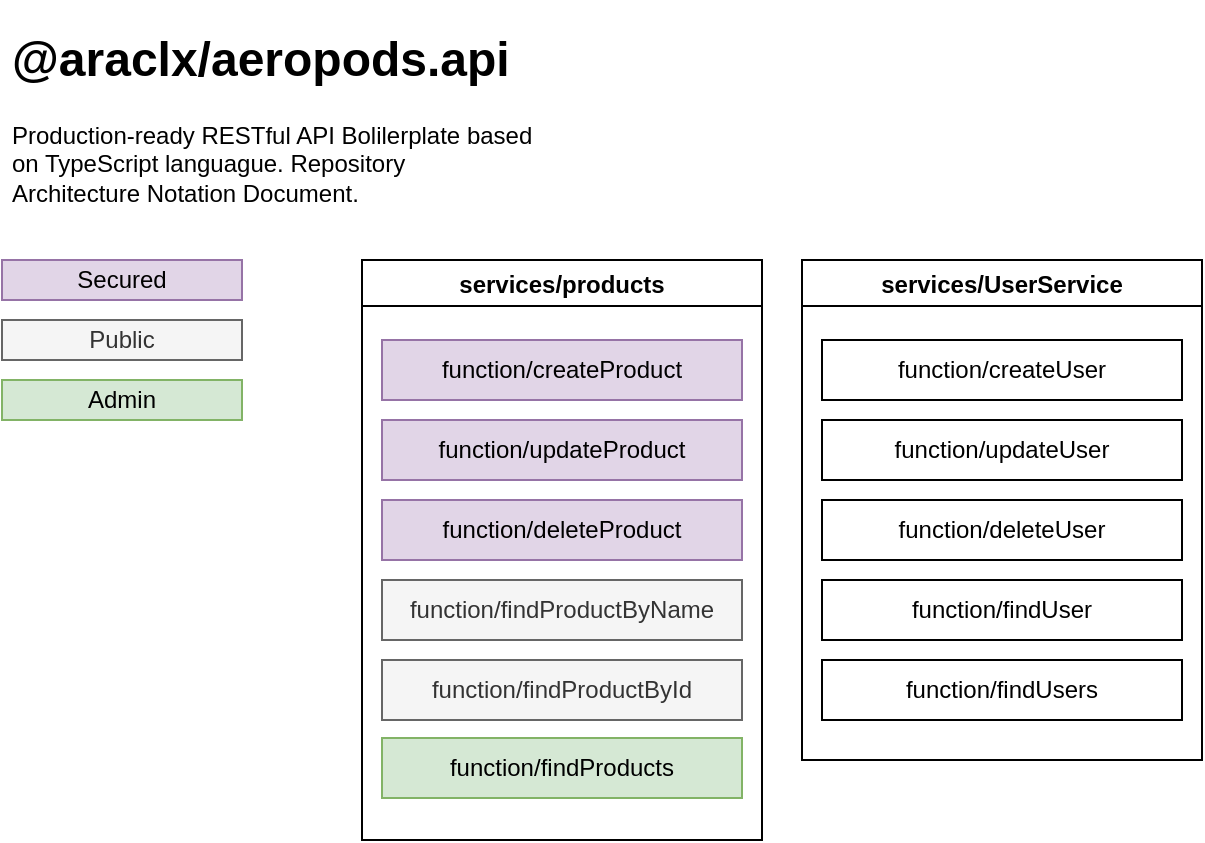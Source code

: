 <mxfile version="13.5.1" type="device"><diagram id="7ep61pp5IGHF226OiS2Q" name="Page-1"><mxGraphModel dx="1092" dy="759" grid="1" gridSize="10" guides="1" tooltips="1" connect="1" arrows="1" fold="1" page="1" pageScale="1" pageWidth="1169" pageHeight="827" math="0" shadow="0"><root><mxCell id="0"/><mxCell id="1" parent="0"/><mxCell id="Dd5W992fZzU2vLUcIEbC-14" value="&lt;h1&gt;@araclx/aeropods.api&lt;/h1&gt;&lt;p&gt;Production-ready RESTful API Bolilerplate based on TypeScript languague. Repository Architecture Notation Document.&lt;/p&gt;" style="text;html=1;strokeColor=none;fillColor=none;spacing=5;spacingTop=-20;whiteSpace=wrap;overflow=hidden;rounded=0;" parent="1" vertex="1"><mxGeometry x="40" y="40" width="270" height="120" as="geometry"/></mxCell><mxCell id="Dd5W992fZzU2vLUcIEbC-15" value="services/UserService" style="swimlane;fillColor=none;" parent="1" vertex="1"><mxGeometry x="440" y="160" width="200" height="250" as="geometry"/></mxCell><mxCell id="Dd5W992fZzU2vLUcIEbC-16" value="function/createUser" style="rounded=0;whiteSpace=wrap;html=1;fillColor=none;" parent="Dd5W992fZzU2vLUcIEbC-15" vertex="1"><mxGeometry x="10" y="40" width="180" height="30" as="geometry"/></mxCell><mxCell id="Dd5W992fZzU2vLUcIEbC-17" value="function/updateUser" style="rounded=0;whiteSpace=wrap;html=1;fillColor=none;" parent="Dd5W992fZzU2vLUcIEbC-15" vertex="1"><mxGeometry x="10" y="80" width="180" height="30" as="geometry"/></mxCell><mxCell id="Dd5W992fZzU2vLUcIEbC-18" value="function/deleteUser" style="rounded=0;whiteSpace=wrap;html=1;fillColor=none;" parent="Dd5W992fZzU2vLUcIEbC-15" vertex="1"><mxGeometry x="10" y="120" width="180" height="30" as="geometry"/></mxCell><mxCell id="Dd5W992fZzU2vLUcIEbC-19" value="function/findUser" style="rounded=0;whiteSpace=wrap;html=1;fillColor=none;" parent="Dd5W992fZzU2vLUcIEbC-15" vertex="1"><mxGeometry x="10" y="160" width="180" height="30" as="geometry"/></mxCell><mxCell id="Dd5W992fZzU2vLUcIEbC-20" value="function/findUsers" style="rounded=0;whiteSpace=wrap;html=1;fillColor=none;" parent="Dd5W992fZzU2vLUcIEbC-15" vertex="1"><mxGeometry x="10" y="200" width="180" height="30" as="geometry"/></mxCell><mxCell id="gPHUEt7nQXxUDbInqYlU-1" value="services/products" style="swimlane;" vertex="1" parent="1"><mxGeometry x="220" y="160" width="200" height="290" as="geometry"><mxRectangle x="220" y="160" width="140" height="23" as="alternateBounds"/></mxGeometry></mxCell><mxCell id="gPHUEt7nQXxUDbInqYlU-2" value="function/createProduct" style="rounded=0;whiteSpace=wrap;html=1;fillColor=#e1d5e7;strokeColor=#9673a6;" vertex="1" parent="gPHUEt7nQXxUDbInqYlU-1"><mxGeometry x="10" y="40" width="180" height="30" as="geometry"/></mxCell><mxCell id="gPHUEt7nQXxUDbInqYlU-3" value="function/updateProduct" style="rounded=0;whiteSpace=wrap;html=1;fillColor=#e1d5e7;strokeColor=#9673a6;" vertex="1" parent="gPHUEt7nQXxUDbInqYlU-1"><mxGeometry x="10" y="80" width="180" height="30" as="geometry"/></mxCell><mxCell id="gPHUEt7nQXxUDbInqYlU-4" value="function/deleteProduct" style="rounded=0;whiteSpace=wrap;html=1;fillColor=#e1d5e7;strokeColor=#9673a6;" vertex="1" parent="gPHUEt7nQXxUDbInqYlU-1"><mxGeometry x="10" y="120" width="180" height="30" as="geometry"/></mxCell><mxCell id="gPHUEt7nQXxUDbInqYlU-5" value="function/findProductByName" style="rounded=0;whiteSpace=wrap;html=1;fillColor=#f5f5f5;strokeColor=#666666;fontColor=#333333;" vertex="1" parent="gPHUEt7nQXxUDbInqYlU-1"><mxGeometry x="10" y="160" width="180" height="30" as="geometry"/></mxCell><mxCell id="gPHUEt7nQXxUDbInqYlU-6" value="function/findProductById" style="rounded=0;whiteSpace=wrap;html=1;fillColor=#f5f5f5;strokeColor=#666666;fontColor=#333333;" vertex="1" parent="gPHUEt7nQXxUDbInqYlU-1"><mxGeometry x="10" y="200" width="180" height="30" as="geometry"/></mxCell><mxCell id="gPHUEt7nQXxUDbInqYlU-7" value="function/findProducts" style="rounded=0;whiteSpace=wrap;html=1;fillColor=#d5e8d4;strokeColor=#82b366;" vertex="1" parent="gPHUEt7nQXxUDbInqYlU-1"><mxGeometry x="10" y="239" width="180" height="30" as="geometry"/></mxCell><mxCell id="gPHUEt7nQXxUDbInqYlU-9" value="Secured" style="rounded=0;whiteSpace=wrap;html=1;fillColor=#e1d5e7;strokeColor=#9673a6;" vertex="1" parent="1"><mxGeometry x="40" y="160" width="120" height="20" as="geometry"/></mxCell><mxCell id="gPHUEt7nQXxUDbInqYlU-10" value="Public" style="rounded=0;whiteSpace=wrap;html=1;fillColor=#f5f5f5;strokeColor=#666666;fontColor=#333333;" vertex="1" parent="1"><mxGeometry x="40" y="190" width="120" height="20" as="geometry"/></mxCell><mxCell id="gPHUEt7nQXxUDbInqYlU-11" value="Admin" style="rounded=0;whiteSpace=wrap;html=1;fillColor=#d5e8d4;strokeColor=#82b366;" vertex="1" parent="1"><mxGeometry x="40" y="220" width="120" height="20" as="geometry"/></mxCell></root></mxGraphModel></diagram></mxfile>